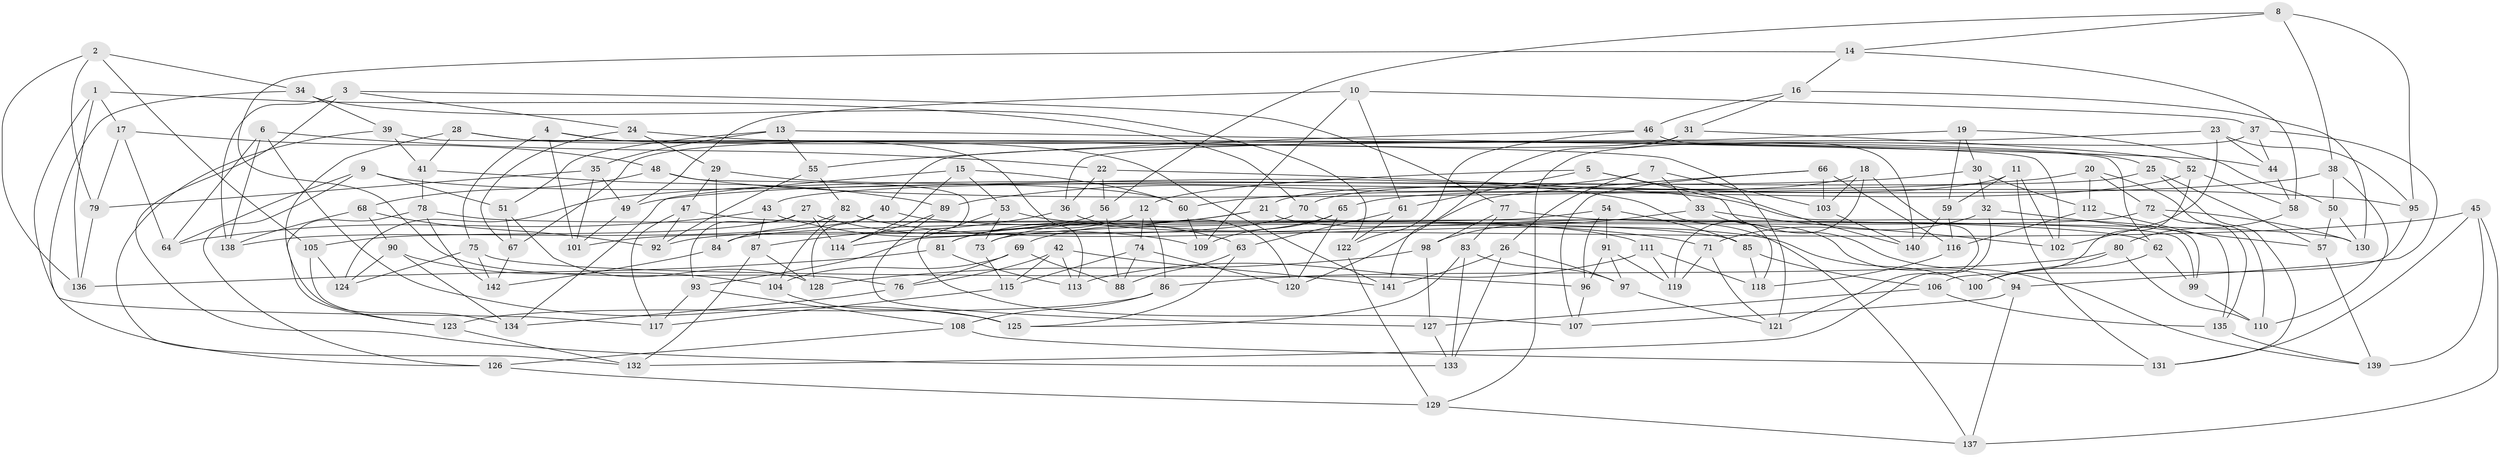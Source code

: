 // Generated by graph-tools (version 1.1) at 2025/16/03/09/25 04:16:30]
// undirected, 142 vertices, 284 edges
graph export_dot {
graph [start="1"]
  node [color=gray90,style=filled];
  1;
  2;
  3;
  4;
  5;
  6;
  7;
  8;
  9;
  10;
  11;
  12;
  13;
  14;
  15;
  16;
  17;
  18;
  19;
  20;
  21;
  22;
  23;
  24;
  25;
  26;
  27;
  28;
  29;
  30;
  31;
  32;
  33;
  34;
  35;
  36;
  37;
  38;
  39;
  40;
  41;
  42;
  43;
  44;
  45;
  46;
  47;
  48;
  49;
  50;
  51;
  52;
  53;
  54;
  55;
  56;
  57;
  58;
  59;
  60;
  61;
  62;
  63;
  64;
  65;
  66;
  67;
  68;
  69;
  70;
  71;
  72;
  73;
  74;
  75;
  76;
  77;
  78;
  79;
  80;
  81;
  82;
  83;
  84;
  85;
  86;
  87;
  88;
  89;
  90;
  91;
  92;
  93;
  94;
  95;
  96;
  97;
  98;
  99;
  100;
  101;
  102;
  103;
  104;
  105;
  106;
  107;
  108;
  109;
  110;
  111;
  112;
  113;
  114;
  115;
  116;
  117;
  118;
  119;
  120;
  121;
  122;
  123;
  124;
  125;
  126;
  127;
  128;
  129;
  130;
  131;
  132;
  133;
  134;
  135;
  136;
  137;
  138;
  139;
  140;
  141;
  142;
  1 -- 136;
  1 -- 70;
  1 -- 117;
  1 -- 17;
  2 -- 105;
  2 -- 136;
  2 -- 34;
  2 -- 79;
  3 -- 24;
  3 -- 133;
  3 -- 77;
  3 -- 138;
  4 -- 75;
  4 -- 25;
  4 -- 101;
  4 -- 113;
  5 -- 12;
  5 -- 61;
  5 -- 139;
  5 -- 140;
  6 -- 64;
  6 -- 138;
  6 -- 125;
  6 -- 22;
  7 -- 89;
  7 -- 33;
  7 -- 26;
  7 -- 103;
  8 -- 14;
  8 -- 95;
  8 -- 56;
  8 -- 38;
  9 -- 51;
  9 -- 126;
  9 -- 64;
  9 -- 118;
  10 -- 61;
  10 -- 37;
  10 -- 109;
  10 -- 49;
  11 -- 102;
  11 -- 131;
  11 -- 59;
  11 -- 70;
  12 -- 86;
  12 -- 74;
  12 -- 81;
  13 -- 55;
  13 -- 44;
  13 -- 51;
  13 -- 35;
  14 -- 58;
  14 -- 76;
  14 -- 16;
  15 -- 53;
  15 -- 134;
  15 -- 114;
  15 -- 60;
  16 -- 31;
  16 -- 46;
  16 -- 130;
  17 -- 79;
  17 -- 64;
  17 -- 48;
  18 -- 119;
  18 -- 121;
  18 -- 21;
  18 -- 103;
  19 -- 30;
  19 -- 36;
  19 -- 59;
  19 -- 50;
  20 -- 112;
  20 -- 72;
  20 -- 110;
  20 -- 49;
  21 -- 73;
  21 -- 137;
  21 -- 81;
  22 -- 56;
  22 -- 36;
  22 -- 99;
  23 -- 95;
  23 -- 102;
  23 -- 40;
  23 -- 44;
  24 -- 29;
  24 -- 67;
  24 -- 121;
  25 -- 43;
  25 -- 57;
  25 -- 131;
  26 -- 97;
  26 -- 133;
  26 -- 141;
  27 -- 114;
  27 -- 63;
  27 -- 105;
  27 -- 93;
  28 -- 41;
  28 -- 141;
  28 -- 134;
  28 -- 62;
  29 -- 60;
  29 -- 47;
  29 -- 84;
  30 -- 124;
  30 -- 32;
  30 -- 112;
  31 -- 67;
  31 -- 141;
  31 -- 52;
  32 -- 132;
  32 -- 57;
  32 -- 71;
  33 -- 102;
  33 -- 98;
  33 -- 94;
  34 -- 39;
  34 -- 126;
  34 -- 122;
  35 -- 49;
  35 -- 79;
  35 -- 101;
  36 -- 87;
  36 -- 120;
  37 -- 94;
  37 -- 44;
  37 -- 129;
  38 -- 50;
  38 -- 110;
  38 -- 60;
  39 -- 102;
  39 -- 41;
  39 -- 132;
  40 -- 138;
  40 -- 128;
  40 -- 111;
  41 -- 89;
  41 -- 78;
  42 -- 113;
  42 -- 115;
  42 -- 141;
  42 -- 76;
  43 -- 109;
  43 -- 64;
  43 -- 87;
  44 -- 58;
  45 -- 137;
  45 -- 114;
  45 -- 139;
  45 -- 131;
  46 -- 140;
  46 -- 55;
  46 -- 122;
  47 -- 62;
  47 -- 92;
  47 -- 117;
  48 -- 95;
  48 -- 107;
  48 -- 68;
  49 -- 101;
  50 -- 57;
  50 -- 130;
  51 -- 128;
  51 -- 67;
  52 -- 65;
  52 -- 100;
  52 -- 58;
  53 -- 73;
  53 -- 93;
  53 -- 71;
  54 -- 84;
  54 -- 91;
  54 -- 85;
  54 -- 96;
  55 -- 92;
  55 -- 82;
  56 -- 88;
  56 -- 101;
  57 -- 139;
  58 -- 80;
  59 -- 116;
  59 -- 140;
  60 -- 109;
  61 -- 63;
  61 -- 122;
  62 -- 100;
  62 -- 99;
  63 -- 125;
  63 -- 88;
  65 -- 109;
  65 -- 69;
  65 -- 120;
  66 -- 116;
  66 -- 120;
  66 -- 103;
  66 -- 107;
  67 -- 142;
  68 -- 90;
  68 -- 92;
  68 -- 138;
  69 -- 88;
  69 -- 104;
  69 -- 76;
  70 -- 92;
  70 -- 99;
  71 -- 121;
  71 -- 119;
  72 -- 73;
  72 -- 135;
  72 -- 130;
  73 -- 115;
  74 -- 115;
  74 -- 120;
  74 -- 88;
  75 -- 142;
  75 -- 96;
  75 -- 124;
  76 -- 134;
  77 -- 130;
  77 -- 83;
  77 -- 98;
  78 -- 85;
  78 -- 123;
  78 -- 142;
  79 -- 136;
  80 -- 110;
  80 -- 86;
  80 -- 100;
  81 -- 136;
  81 -- 113;
  82 -- 100;
  82 -- 84;
  82 -- 104;
  83 -- 97;
  83 -- 125;
  83 -- 133;
  84 -- 142;
  85 -- 106;
  85 -- 118;
  86 -- 108;
  86 -- 123;
  87 -- 128;
  87 -- 132;
  89 -- 114;
  89 -- 127;
  90 -- 124;
  90 -- 104;
  90 -- 134;
  91 -- 97;
  91 -- 96;
  91 -- 119;
  93 -- 117;
  93 -- 108;
  94 -- 137;
  94 -- 107;
  95 -- 106;
  96 -- 107;
  97 -- 121;
  98 -- 128;
  98 -- 127;
  99 -- 110;
  103 -- 140;
  104 -- 125;
  105 -- 124;
  105 -- 123;
  106 -- 135;
  106 -- 127;
  108 -- 131;
  108 -- 126;
  111 -- 118;
  111 -- 119;
  111 -- 113;
  112 -- 135;
  112 -- 116;
  115 -- 117;
  116 -- 118;
  122 -- 129;
  123 -- 132;
  126 -- 129;
  127 -- 133;
  129 -- 137;
  135 -- 139;
}
